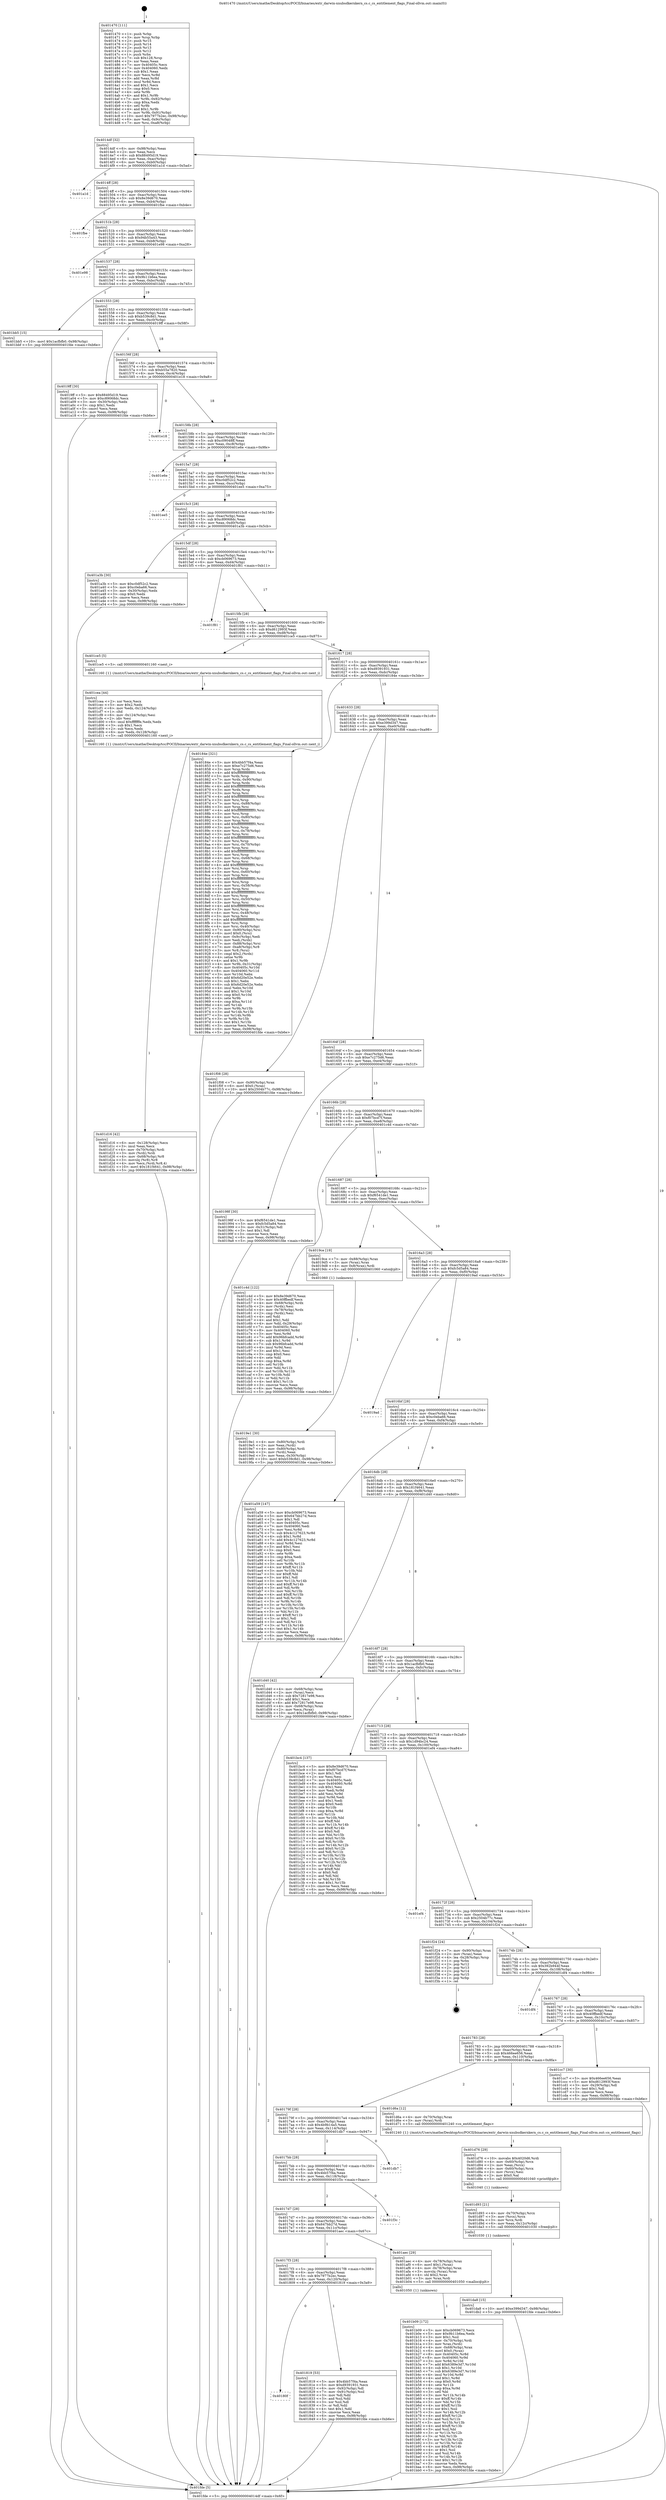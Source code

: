 digraph "0x401470" {
  label = "0x401470 (/mnt/c/Users/mathe/Desktop/tcc/POCII/binaries/extr_darwin-xnubsdkernkern_cs.c_cs_entitlement_flags_Final-ollvm.out::main(0))"
  labelloc = "t"
  node[shape=record]

  Entry [label="",width=0.3,height=0.3,shape=circle,fillcolor=black,style=filled]
  "0x4014df" [label="{
     0x4014df [32]\l
     | [instrs]\l
     &nbsp;&nbsp;0x4014df \<+6\>: mov -0x98(%rbp),%eax\l
     &nbsp;&nbsp;0x4014e5 \<+2\>: mov %eax,%ecx\l
     &nbsp;&nbsp;0x4014e7 \<+6\>: sub $0x88495d19,%ecx\l
     &nbsp;&nbsp;0x4014ed \<+6\>: mov %eax,-0xac(%rbp)\l
     &nbsp;&nbsp;0x4014f3 \<+6\>: mov %ecx,-0xb0(%rbp)\l
     &nbsp;&nbsp;0x4014f9 \<+6\>: je 0000000000401a1d \<main+0x5ad\>\l
  }"]
  "0x401a1d" [label="{
     0x401a1d\l
  }", style=dashed]
  "0x4014ff" [label="{
     0x4014ff [28]\l
     | [instrs]\l
     &nbsp;&nbsp;0x4014ff \<+5\>: jmp 0000000000401504 \<main+0x94\>\l
     &nbsp;&nbsp;0x401504 \<+6\>: mov -0xac(%rbp),%eax\l
     &nbsp;&nbsp;0x40150a \<+5\>: sub $0x8e39d670,%eax\l
     &nbsp;&nbsp;0x40150f \<+6\>: mov %eax,-0xb4(%rbp)\l
     &nbsp;&nbsp;0x401515 \<+6\>: je 0000000000401fbe \<main+0xb4e\>\l
  }"]
  Exit [label="",width=0.3,height=0.3,shape=circle,fillcolor=black,style=filled,peripheries=2]
  "0x401fbe" [label="{
     0x401fbe\l
  }", style=dashed]
  "0x40151b" [label="{
     0x40151b [28]\l
     | [instrs]\l
     &nbsp;&nbsp;0x40151b \<+5\>: jmp 0000000000401520 \<main+0xb0\>\l
     &nbsp;&nbsp;0x401520 \<+6\>: mov -0xac(%rbp),%eax\l
     &nbsp;&nbsp;0x401526 \<+5\>: sub $0x94b55a43,%eax\l
     &nbsp;&nbsp;0x40152b \<+6\>: mov %eax,-0xb8(%rbp)\l
     &nbsp;&nbsp;0x401531 \<+6\>: je 0000000000401e98 \<main+0xa28\>\l
  }"]
  "0x401da8" [label="{
     0x401da8 [15]\l
     | [instrs]\l
     &nbsp;&nbsp;0x401da8 \<+10\>: movl $0xe399d347,-0x98(%rbp)\l
     &nbsp;&nbsp;0x401db2 \<+5\>: jmp 0000000000401fde \<main+0xb6e\>\l
  }"]
  "0x401e98" [label="{
     0x401e98\l
  }", style=dashed]
  "0x401537" [label="{
     0x401537 [28]\l
     | [instrs]\l
     &nbsp;&nbsp;0x401537 \<+5\>: jmp 000000000040153c \<main+0xcc\>\l
     &nbsp;&nbsp;0x40153c \<+6\>: mov -0xac(%rbp),%eax\l
     &nbsp;&nbsp;0x401542 \<+5\>: sub $0x9b11b6ea,%eax\l
     &nbsp;&nbsp;0x401547 \<+6\>: mov %eax,-0xbc(%rbp)\l
     &nbsp;&nbsp;0x40154d \<+6\>: je 0000000000401bb5 \<main+0x745\>\l
  }"]
  "0x401d93" [label="{
     0x401d93 [21]\l
     | [instrs]\l
     &nbsp;&nbsp;0x401d93 \<+4\>: mov -0x70(%rbp),%rcx\l
     &nbsp;&nbsp;0x401d97 \<+3\>: mov (%rcx),%rcx\l
     &nbsp;&nbsp;0x401d9a \<+3\>: mov %rcx,%rdi\l
     &nbsp;&nbsp;0x401d9d \<+6\>: mov %eax,-0x12c(%rbp)\l
     &nbsp;&nbsp;0x401da3 \<+5\>: call 0000000000401030 \<free@plt\>\l
     | [calls]\l
     &nbsp;&nbsp;0x401030 \{1\} (unknown)\l
  }"]
  "0x401bb5" [label="{
     0x401bb5 [15]\l
     | [instrs]\l
     &nbsp;&nbsp;0x401bb5 \<+10\>: movl $0x1acfbfb0,-0x98(%rbp)\l
     &nbsp;&nbsp;0x401bbf \<+5\>: jmp 0000000000401fde \<main+0xb6e\>\l
  }"]
  "0x401553" [label="{
     0x401553 [28]\l
     | [instrs]\l
     &nbsp;&nbsp;0x401553 \<+5\>: jmp 0000000000401558 \<main+0xe8\>\l
     &nbsp;&nbsp;0x401558 \<+6\>: mov -0xac(%rbp),%eax\l
     &nbsp;&nbsp;0x40155e \<+5\>: sub $0xb539c8d1,%eax\l
     &nbsp;&nbsp;0x401563 \<+6\>: mov %eax,-0xc0(%rbp)\l
     &nbsp;&nbsp;0x401569 \<+6\>: je 00000000004019ff \<main+0x58f\>\l
  }"]
  "0x401d76" [label="{
     0x401d76 [29]\l
     | [instrs]\l
     &nbsp;&nbsp;0x401d76 \<+10\>: movabs $0x4020d6,%rdi\l
     &nbsp;&nbsp;0x401d80 \<+4\>: mov -0x60(%rbp),%rcx\l
     &nbsp;&nbsp;0x401d84 \<+2\>: mov %eax,(%rcx)\l
     &nbsp;&nbsp;0x401d86 \<+4\>: mov -0x60(%rbp),%rcx\l
     &nbsp;&nbsp;0x401d8a \<+2\>: mov (%rcx),%esi\l
     &nbsp;&nbsp;0x401d8c \<+2\>: mov $0x0,%al\l
     &nbsp;&nbsp;0x401d8e \<+5\>: call 0000000000401040 \<printf@plt\>\l
     | [calls]\l
     &nbsp;&nbsp;0x401040 \{1\} (unknown)\l
  }"]
  "0x4019ff" [label="{
     0x4019ff [30]\l
     | [instrs]\l
     &nbsp;&nbsp;0x4019ff \<+5\>: mov $0x88495d19,%eax\l
     &nbsp;&nbsp;0x401a04 \<+5\>: mov $0xc89068dc,%ecx\l
     &nbsp;&nbsp;0x401a09 \<+3\>: mov -0x30(%rbp),%edx\l
     &nbsp;&nbsp;0x401a0c \<+3\>: cmp $0x1,%edx\l
     &nbsp;&nbsp;0x401a0f \<+3\>: cmovl %ecx,%eax\l
     &nbsp;&nbsp;0x401a12 \<+6\>: mov %eax,-0x98(%rbp)\l
     &nbsp;&nbsp;0x401a18 \<+5\>: jmp 0000000000401fde \<main+0xb6e\>\l
  }"]
  "0x40156f" [label="{
     0x40156f [28]\l
     | [instrs]\l
     &nbsp;&nbsp;0x40156f \<+5\>: jmp 0000000000401574 \<main+0x104\>\l
     &nbsp;&nbsp;0x401574 \<+6\>: mov -0xac(%rbp),%eax\l
     &nbsp;&nbsp;0x40157a \<+5\>: sub $0xb55a7820,%eax\l
     &nbsp;&nbsp;0x40157f \<+6\>: mov %eax,-0xc4(%rbp)\l
     &nbsp;&nbsp;0x401585 \<+6\>: je 0000000000401e18 \<main+0x9a8\>\l
  }"]
  "0x401d16" [label="{
     0x401d16 [42]\l
     | [instrs]\l
     &nbsp;&nbsp;0x401d16 \<+6\>: mov -0x128(%rbp),%ecx\l
     &nbsp;&nbsp;0x401d1c \<+3\>: imul %eax,%ecx\l
     &nbsp;&nbsp;0x401d1f \<+4\>: mov -0x70(%rbp),%rdi\l
     &nbsp;&nbsp;0x401d23 \<+3\>: mov (%rdi),%rdi\l
     &nbsp;&nbsp;0x401d26 \<+4\>: mov -0x68(%rbp),%r8\l
     &nbsp;&nbsp;0x401d2a \<+3\>: movslq (%r8),%r8\l
     &nbsp;&nbsp;0x401d2d \<+4\>: mov %ecx,(%rdi,%r8,4)\l
     &nbsp;&nbsp;0x401d31 \<+10\>: movl $0x181f4641,-0x98(%rbp)\l
     &nbsp;&nbsp;0x401d3b \<+5\>: jmp 0000000000401fde \<main+0xb6e\>\l
  }"]
  "0x401e18" [label="{
     0x401e18\l
  }", style=dashed]
  "0x40158b" [label="{
     0x40158b [28]\l
     | [instrs]\l
     &nbsp;&nbsp;0x40158b \<+5\>: jmp 0000000000401590 \<main+0x120\>\l
     &nbsp;&nbsp;0x401590 \<+6\>: mov -0xac(%rbp),%eax\l
     &nbsp;&nbsp;0x401596 \<+5\>: sub $0xc09048ff,%eax\l
     &nbsp;&nbsp;0x40159b \<+6\>: mov %eax,-0xc8(%rbp)\l
     &nbsp;&nbsp;0x4015a1 \<+6\>: je 0000000000401e6e \<main+0x9fe\>\l
  }"]
  "0x401cea" [label="{
     0x401cea [44]\l
     | [instrs]\l
     &nbsp;&nbsp;0x401cea \<+2\>: xor %ecx,%ecx\l
     &nbsp;&nbsp;0x401cec \<+5\>: mov $0x2,%edx\l
     &nbsp;&nbsp;0x401cf1 \<+6\>: mov %edx,-0x124(%rbp)\l
     &nbsp;&nbsp;0x401cf7 \<+1\>: cltd\l
     &nbsp;&nbsp;0x401cf8 \<+6\>: mov -0x124(%rbp),%esi\l
     &nbsp;&nbsp;0x401cfe \<+2\>: idiv %esi\l
     &nbsp;&nbsp;0x401d00 \<+6\>: imul $0xfffffffe,%edx,%edx\l
     &nbsp;&nbsp;0x401d06 \<+3\>: sub $0x1,%ecx\l
     &nbsp;&nbsp;0x401d09 \<+2\>: sub %ecx,%edx\l
     &nbsp;&nbsp;0x401d0b \<+6\>: mov %edx,-0x128(%rbp)\l
     &nbsp;&nbsp;0x401d11 \<+5\>: call 0000000000401160 \<next_i\>\l
     | [calls]\l
     &nbsp;&nbsp;0x401160 \{1\} (/mnt/c/Users/mathe/Desktop/tcc/POCII/binaries/extr_darwin-xnubsdkernkern_cs.c_cs_entitlement_flags_Final-ollvm.out::next_i)\l
  }"]
  "0x401e6e" [label="{
     0x401e6e\l
  }", style=dashed]
  "0x4015a7" [label="{
     0x4015a7 [28]\l
     | [instrs]\l
     &nbsp;&nbsp;0x4015a7 \<+5\>: jmp 00000000004015ac \<main+0x13c\>\l
     &nbsp;&nbsp;0x4015ac \<+6\>: mov -0xac(%rbp),%eax\l
     &nbsp;&nbsp;0x4015b2 \<+5\>: sub $0xc0df52c2,%eax\l
     &nbsp;&nbsp;0x4015b7 \<+6\>: mov %eax,-0xcc(%rbp)\l
     &nbsp;&nbsp;0x4015bd \<+6\>: je 0000000000401ee5 \<main+0xa75\>\l
  }"]
  "0x401b09" [label="{
     0x401b09 [172]\l
     | [instrs]\l
     &nbsp;&nbsp;0x401b09 \<+5\>: mov $0xcb069673,%ecx\l
     &nbsp;&nbsp;0x401b0e \<+5\>: mov $0x9b11b6ea,%edx\l
     &nbsp;&nbsp;0x401b13 \<+3\>: mov $0x1,%sil\l
     &nbsp;&nbsp;0x401b16 \<+4\>: mov -0x70(%rbp),%rdi\l
     &nbsp;&nbsp;0x401b1a \<+3\>: mov %rax,(%rdi)\l
     &nbsp;&nbsp;0x401b1d \<+4\>: mov -0x68(%rbp),%rax\l
     &nbsp;&nbsp;0x401b21 \<+6\>: movl $0x0,(%rax)\l
     &nbsp;&nbsp;0x401b27 \<+8\>: mov 0x40405c,%r8d\l
     &nbsp;&nbsp;0x401b2f \<+8\>: mov 0x404060,%r9d\l
     &nbsp;&nbsp;0x401b37 \<+3\>: mov %r8d,%r10d\l
     &nbsp;&nbsp;0x401b3a \<+7\>: add $0x6389e3d7,%r10d\l
     &nbsp;&nbsp;0x401b41 \<+4\>: sub $0x1,%r10d\l
     &nbsp;&nbsp;0x401b45 \<+7\>: sub $0x6389e3d7,%r10d\l
     &nbsp;&nbsp;0x401b4c \<+4\>: imul %r10d,%r8d\l
     &nbsp;&nbsp;0x401b50 \<+4\>: and $0x1,%r8d\l
     &nbsp;&nbsp;0x401b54 \<+4\>: cmp $0x0,%r8d\l
     &nbsp;&nbsp;0x401b58 \<+4\>: sete %r11b\l
     &nbsp;&nbsp;0x401b5c \<+4\>: cmp $0xa,%r9d\l
     &nbsp;&nbsp;0x401b60 \<+3\>: setl %bl\l
     &nbsp;&nbsp;0x401b63 \<+3\>: mov %r11b,%r14b\l
     &nbsp;&nbsp;0x401b66 \<+4\>: xor $0xff,%r14b\l
     &nbsp;&nbsp;0x401b6a \<+3\>: mov %bl,%r15b\l
     &nbsp;&nbsp;0x401b6d \<+4\>: xor $0xff,%r15b\l
     &nbsp;&nbsp;0x401b71 \<+4\>: xor $0x1,%sil\l
     &nbsp;&nbsp;0x401b75 \<+3\>: mov %r14b,%r12b\l
     &nbsp;&nbsp;0x401b78 \<+4\>: and $0xff,%r12b\l
     &nbsp;&nbsp;0x401b7c \<+3\>: and %sil,%r11b\l
     &nbsp;&nbsp;0x401b7f \<+3\>: mov %r15b,%r13b\l
     &nbsp;&nbsp;0x401b82 \<+4\>: and $0xff,%r13b\l
     &nbsp;&nbsp;0x401b86 \<+3\>: and %sil,%bl\l
     &nbsp;&nbsp;0x401b89 \<+3\>: or %r11b,%r12b\l
     &nbsp;&nbsp;0x401b8c \<+3\>: or %bl,%r13b\l
     &nbsp;&nbsp;0x401b8f \<+3\>: xor %r13b,%r12b\l
     &nbsp;&nbsp;0x401b92 \<+3\>: or %r15b,%r14b\l
     &nbsp;&nbsp;0x401b95 \<+4\>: xor $0xff,%r14b\l
     &nbsp;&nbsp;0x401b99 \<+4\>: or $0x1,%sil\l
     &nbsp;&nbsp;0x401b9d \<+3\>: and %sil,%r14b\l
     &nbsp;&nbsp;0x401ba0 \<+3\>: or %r14b,%r12b\l
     &nbsp;&nbsp;0x401ba3 \<+4\>: test $0x1,%r12b\l
     &nbsp;&nbsp;0x401ba7 \<+3\>: cmovne %edx,%ecx\l
     &nbsp;&nbsp;0x401baa \<+6\>: mov %ecx,-0x98(%rbp)\l
     &nbsp;&nbsp;0x401bb0 \<+5\>: jmp 0000000000401fde \<main+0xb6e\>\l
  }"]
  "0x401ee5" [label="{
     0x401ee5\l
  }", style=dashed]
  "0x4015c3" [label="{
     0x4015c3 [28]\l
     | [instrs]\l
     &nbsp;&nbsp;0x4015c3 \<+5\>: jmp 00000000004015c8 \<main+0x158\>\l
     &nbsp;&nbsp;0x4015c8 \<+6\>: mov -0xac(%rbp),%eax\l
     &nbsp;&nbsp;0x4015ce \<+5\>: sub $0xc89068dc,%eax\l
     &nbsp;&nbsp;0x4015d3 \<+6\>: mov %eax,-0xd0(%rbp)\l
     &nbsp;&nbsp;0x4015d9 \<+6\>: je 0000000000401a3b \<main+0x5cb\>\l
  }"]
  "0x4019e1" [label="{
     0x4019e1 [30]\l
     | [instrs]\l
     &nbsp;&nbsp;0x4019e1 \<+4\>: mov -0x80(%rbp),%rdi\l
     &nbsp;&nbsp;0x4019e5 \<+2\>: mov %eax,(%rdi)\l
     &nbsp;&nbsp;0x4019e7 \<+4\>: mov -0x80(%rbp),%rdi\l
     &nbsp;&nbsp;0x4019eb \<+2\>: mov (%rdi),%eax\l
     &nbsp;&nbsp;0x4019ed \<+3\>: mov %eax,-0x30(%rbp)\l
     &nbsp;&nbsp;0x4019f0 \<+10\>: movl $0xb539c8d1,-0x98(%rbp)\l
     &nbsp;&nbsp;0x4019fa \<+5\>: jmp 0000000000401fde \<main+0xb6e\>\l
  }"]
  "0x401a3b" [label="{
     0x401a3b [30]\l
     | [instrs]\l
     &nbsp;&nbsp;0x401a3b \<+5\>: mov $0xc0df52c2,%eax\l
     &nbsp;&nbsp;0x401a40 \<+5\>: mov $0xc0eba66,%ecx\l
     &nbsp;&nbsp;0x401a45 \<+3\>: mov -0x30(%rbp),%edx\l
     &nbsp;&nbsp;0x401a48 \<+3\>: cmp $0x0,%edx\l
     &nbsp;&nbsp;0x401a4b \<+3\>: cmove %ecx,%eax\l
     &nbsp;&nbsp;0x401a4e \<+6\>: mov %eax,-0x98(%rbp)\l
     &nbsp;&nbsp;0x401a54 \<+5\>: jmp 0000000000401fde \<main+0xb6e\>\l
  }"]
  "0x4015df" [label="{
     0x4015df [28]\l
     | [instrs]\l
     &nbsp;&nbsp;0x4015df \<+5\>: jmp 00000000004015e4 \<main+0x174\>\l
     &nbsp;&nbsp;0x4015e4 \<+6\>: mov -0xac(%rbp),%eax\l
     &nbsp;&nbsp;0x4015ea \<+5\>: sub $0xcb069673,%eax\l
     &nbsp;&nbsp;0x4015ef \<+6\>: mov %eax,-0xd4(%rbp)\l
     &nbsp;&nbsp;0x4015f5 \<+6\>: je 0000000000401f81 \<main+0xb11\>\l
  }"]
  "0x401470" [label="{
     0x401470 [111]\l
     | [instrs]\l
     &nbsp;&nbsp;0x401470 \<+1\>: push %rbp\l
     &nbsp;&nbsp;0x401471 \<+3\>: mov %rsp,%rbp\l
     &nbsp;&nbsp;0x401474 \<+2\>: push %r15\l
     &nbsp;&nbsp;0x401476 \<+2\>: push %r14\l
     &nbsp;&nbsp;0x401478 \<+2\>: push %r13\l
     &nbsp;&nbsp;0x40147a \<+2\>: push %r12\l
     &nbsp;&nbsp;0x40147c \<+1\>: push %rbx\l
     &nbsp;&nbsp;0x40147d \<+7\>: sub $0x128,%rsp\l
     &nbsp;&nbsp;0x401484 \<+2\>: xor %eax,%eax\l
     &nbsp;&nbsp;0x401486 \<+7\>: mov 0x40405c,%ecx\l
     &nbsp;&nbsp;0x40148d \<+7\>: mov 0x404060,%edx\l
     &nbsp;&nbsp;0x401494 \<+3\>: sub $0x1,%eax\l
     &nbsp;&nbsp;0x401497 \<+3\>: mov %ecx,%r8d\l
     &nbsp;&nbsp;0x40149a \<+3\>: add %eax,%r8d\l
     &nbsp;&nbsp;0x40149d \<+4\>: imul %r8d,%ecx\l
     &nbsp;&nbsp;0x4014a1 \<+3\>: and $0x1,%ecx\l
     &nbsp;&nbsp;0x4014a4 \<+3\>: cmp $0x0,%ecx\l
     &nbsp;&nbsp;0x4014a7 \<+4\>: sete %r9b\l
     &nbsp;&nbsp;0x4014ab \<+4\>: and $0x1,%r9b\l
     &nbsp;&nbsp;0x4014af \<+7\>: mov %r9b,-0x92(%rbp)\l
     &nbsp;&nbsp;0x4014b6 \<+3\>: cmp $0xa,%edx\l
     &nbsp;&nbsp;0x4014b9 \<+4\>: setl %r9b\l
     &nbsp;&nbsp;0x4014bd \<+4\>: and $0x1,%r9b\l
     &nbsp;&nbsp;0x4014c1 \<+7\>: mov %r9b,-0x91(%rbp)\l
     &nbsp;&nbsp;0x4014c8 \<+10\>: movl $0x7977b2ec,-0x98(%rbp)\l
     &nbsp;&nbsp;0x4014d2 \<+6\>: mov %edi,-0x9c(%rbp)\l
     &nbsp;&nbsp;0x4014d8 \<+7\>: mov %rsi,-0xa8(%rbp)\l
  }"]
  "0x401f81" [label="{
     0x401f81\l
  }", style=dashed]
  "0x4015fb" [label="{
     0x4015fb [28]\l
     | [instrs]\l
     &nbsp;&nbsp;0x4015fb \<+5\>: jmp 0000000000401600 \<main+0x190\>\l
     &nbsp;&nbsp;0x401600 \<+6\>: mov -0xac(%rbp),%eax\l
     &nbsp;&nbsp;0x401606 \<+5\>: sub $0xd612993f,%eax\l
     &nbsp;&nbsp;0x40160b \<+6\>: mov %eax,-0xd8(%rbp)\l
     &nbsp;&nbsp;0x401611 \<+6\>: je 0000000000401ce5 \<main+0x875\>\l
  }"]
  "0x401fde" [label="{
     0x401fde [5]\l
     | [instrs]\l
     &nbsp;&nbsp;0x401fde \<+5\>: jmp 00000000004014df \<main+0x6f\>\l
  }"]
  "0x401ce5" [label="{
     0x401ce5 [5]\l
     | [instrs]\l
     &nbsp;&nbsp;0x401ce5 \<+5\>: call 0000000000401160 \<next_i\>\l
     | [calls]\l
     &nbsp;&nbsp;0x401160 \{1\} (/mnt/c/Users/mathe/Desktop/tcc/POCII/binaries/extr_darwin-xnubsdkernkern_cs.c_cs_entitlement_flags_Final-ollvm.out::next_i)\l
  }"]
  "0x401617" [label="{
     0x401617 [28]\l
     | [instrs]\l
     &nbsp;&nbsp;0x401617 \<+5\>: jmp 000000000040161c \<main+0x1ac\>\l
     &nbsp;&nbsp;0x40161c \<+6\>: mov -0xac(%rbp),%eax\l
     &nbsp;&nbsp;0x401622 \<+5\>: sub $0xd9391931,%eax\l
     &nbsp;&nbsp;0x401627 \<+6\>: mov %eax,-0xdc(%rbp)\l
     &nbsp;&nbsp;0x40162d \<+6\>: je 000000000040184e \<main+0x3de\>\l
  }"]
  "0x40180f" [label="{
     0x40180f\l
  }", style=dashed]
  "0x40184e" [label="{
     0x40184e [321]\l
     | [instrs]\l
     &nbsp;&nbsp;0x40184e \<+5\>: mov $0x4bb57f4a,%eax\l
     &nbsp;&nbsp;0x401853 \<+5\>: mov $0xe7c275d6,%ecx\l
     &nbsp;&nbsp;0x401858 \<+3\>: mov %rsp,%rdx\l
     &nbsp;&nbsp;0x40185b \<+4\>: add $0xfffffffffffffff0,%rdx\l
     &nbsp;&nbsp;0x40185f \<+3\>: mov %rdx,%rsp\l
     &nbsp;&nbsp;0x401862 \<+7\>: mov %rdx,-0x90(%rbp)\l
     &nbsp;&nbsp;0x401869 \<+3\>: mov %rsp,%rdx\l
     &nbsp;&nbsp;0x40186c \<+4\>: add $0xfffffffffffffff0,%rdx\l
     &nbsp;&nbsp;0x401870 \<+3\>: mov %rdx,%rsp\l
     &nbsp;&nbsp;0x401873 \<+3\>: mov %rsp,%rsi\l
     &nbsp;&nbsp;0x401876 \<+4\>: add $0xfffffffffffffff0,%rsi\l
     &nbsp;&nbsp;0x40187a \<+3\>: mov %rsi,%rsp\l
     &nbsp;&nbsp;0x40187d \<+7\>: mov %rsi,-0x88(%rbp)\l
     &nbsp;&nbsp;0x401884 \<+3\>: mov %rsp,%rsi\l
     &nbsp;&nbsp;0x401887 \<+4\>: add $0xfffffffffffffff0,%rsi\l
     &nbsp;&nbsp;0x40188b \<+3\>: mov %rsi,%rsp\l
     &nbsp;&nbsp;0x40188e \<+4\>: mov %rsi,-0x80(%rbp)\l
     &nbsp;&nbsp;0x401892 \<+3\>: mov %rsp,%rsi\l
     &nbsp;&nbsp;0x401895 \<+4\>: add $0xfffffffffffffff0,%rsi\l
     &nbsp;&nbsp;0x401899 \<+3\>: mov %rsi,%rsp\l
     &nbsp;&nbsp;0x40189c \<+4\>: mov %rsi,-0x78(%rbp)\l
     &nbsp;&nbsp;0x4018a0 \<+3\>: mov %rsp,%rsi\l
     &nbsp;&nbsp;0x4018a3 \<+4\>: add $0xfffffffffffffff0,%rsi\l
     &nbsp;&nbsp;0x4018a7 \<+3\>: mov %rsi,%rsp\l
     &nbsp;&nbsp;0x4018aa \<+4\>: mov %rsi,-0x70(%rbp)\l
     &nbsp;&nbsp;0x4018ae \<+3\>: mov %rsp,%rsi\l
     &nbsp;&nbsp;0x4018b1 \<+4\>: add $0xfffffffffffffff0,%rsi\l
     &nbsp;&nbsp;0x4018b5 \<+3\>: mov %rsi,%rsp\l
     &nbsp;&nbsp;0x4018b8 \<+4\>: mov %rsi,-0x68(%rbp)\l
     &nbsp;&nbsp;0x4018bc \<+3\>: mov %rsp,%rsi\l
     &nbsp;&nbsp;0x4018bf \<+4\>: add $0xfffffffffffffff0,%rsi\l
     &nbsp;&nbsp;0x4018c3 \<+3\>: mov %rsi,%rsp\l
     &nbsp;&nbsp;0x4018c6 \<+4\>: mov %rsi,-0x60(%rbp)\l
     &nbsp;&nbsp;0x4018ca \<+3\>: mov %rsp,%rsi\l
     &nbsp;&nbsp;0x4018cd \<+4\>: add $0xfffffffffffffff0,%rsi\l
     &nbsp;&nbsp;0x4018d1 \<+3\>: mov %rsi,%rsp\l
     &nbsp;&nbsp;0x4018d4 \<+4\>: mov %rsi,-0x58(%rbp)\l
     &nbsp;&nbsp;0x4018d8 \<+3\>: mov %rsp,%rsi\l
     &nbsp;&nbsp;0x4018db \<+4\>: add $0xfffffffffffffff0,%rsi\l
     &nbsp;&nbsp;0x4018df \<+3\>: mov %rsi,%rsp\l
     &nbsp;&nbsp;0x4018e2 \<+4\>: mov %rsi,-0x50(%rbp)\l
     &nbsp;&nbsp;0x4018e6 \<+3\>: mov %rsp,%rsi\l
     &nbsp;&nbsp;0x4018e9 \<+4\>: add $0xfffffffffffffff0,%rsi\l
     &nbsp;&nbsp;0x4018ed \<+3\>: mov %rsi,%rsp\l
     &nbsp;&nbsp;0x4018f0 \<+4\>: mov %rsi,-0x48(%rbp)\l
     &nbsp;&nbsp;0x4018f4 \<+3\>: mov %rsp,%rsi\l
     &nbsp;&nbsp;0x4018f7 \<+4\>: add $0xfffffffffffffff0,%rsi\l
     &nbsp;&nbsp;0x4018fb \<+3\>: mov %rsi,%rsp\l
     &nbsp;&nbsp;0x4018fe \<+4\>: mov %rsi,-0x40(%rbp)\l
     &nbsp;&nbsp;0x401902 \<+7\>: mov -0x90(%rbp),%rsi\l
     &nbsp;&nbsp;0x401909 \<+6\>: movl $0x0,(%rsi)\l
     &nbsp;&nbsp;0x40190f \<+6\>: mov -0x9c(%rbp),%edi\l
     &nbsp;&nbsp;0x401915 \<+2\>: mov %edi,(%rdx)\l
     &nbsp;&nbsp;0x401917 \<+7\>: mov -0x88(%rbp),%rsi\l
     &nbsp;&nbsp;0x40191e \<+7\>: mov -0xa8(%rbp),%r8\l
     &nbsp;&nbsp;0x401925 \<+3\>: mov %r8,(%rsi)\l
     &nbsp;&nbsp;0x401928 \<+3\>: cmpl $0x2,(%rdx)\l
     &nbsp;&nbsp;0x40192b \<+4\>: setne %r9b\l
     &nbsp;&nbsp;0x40192f \<+4\>: and $0x1,%r9b\l
     &nbsp;&nbsp;0x401933 \<+4\>: mov %r9b,-0x31(%rbp)\l
     &nbsp;&nbsp;0x401937 \<+8\>: mov 0x40405c,%r10d\l
     &nbsp;&nbsp;0x40193f \<+8\>: mov 0x404060,%r11d\l
     &nbsp;&nbsp;0x401947 \<+3\>: mov %r10d,%ebx\l
     &nbsp;&nbsp;0x40194a \<+6\>: add $0x6d20e52e,%ebx\l
     &nbsp;&nbsp;0x401950 \<+3\>: sub $0x1,%ebx\l
     &nbsp;&nbsp;0x401953 \<+6\>: sub $0x6d20e52e,%ebx\l
     &nbsp;&nbsp;0x401959 \<+4\>: imul %ebx,%r10d\l
     &nbsp;&nbsp;0x40195d \<+4\>: and $0x1,%r10d\l
     &nbsp;&nbsp;0x401961 \<+4\>: cmp $0x0,%r10d\l
     &nbsp;&nbsp;0x401965 \<+4\>: sete %r9b\l
     &nbsp;&nbsp;0x401969 \<+4\>: cmp $0xa,%r11d\l
     &nbsp;&nbsp;0x40196d \<+4\>: setl %r14b\l
     &nbsp;&nbsp;0x401971 \<+3\>: mov %r9b,%r15b\l
     &nbsp;&nbsp;0x401974 \<+3\>: and %r14b,%r15b\l
     &nbsp;&nbsp;0x401977 \<+3\>: xor %r14b,%r9b\l
     &nbsp;&nbsp;0x40197a \<+3\>: or %r9b,%r15b\l
     &nbsp;&nbsp;0x40197d \<+4\>: test $0x1,%r15b\l
     &nbsp;&nbsp;0x401981 \<+3\>: cmovne %ecx,%eax\l
     &nbsp;&nbsp;0x401984 \<+6\>: mov %eax,-0x98(%rbp)\l
     &nbsp;&nbsp;0x40198a \<+5\>: jmp 0000000000401fde \<main+0xb6e\>\l
  }"]
  "0x401633" [label="{
     0x401633 [28]\l
     | [instrs]\l
     &nbsp;&nbsp;0x401633 \<+5\>: jmp 0000000000401638 \<main+0x1c8\>\l
     &nbsp;&nbsp;0x401638 \<+6\>: mov -0xac(%rbp),%eax\l
     &nbsp;&nbsp;0x40163e \<+5\>: sub $0xe399d347,%eax\l
     &nbsp;&nbsp;0x401643 \<+6\>: mov %eax,-0xe0(%rbp)\l
     &nbsp;&nbsp;0x401649 \<+6\>: je 0000000000401f08 \<main+0xa98\>\l
  }"]
  "0x401819" [label="{
     0x401819 [53]\l
     | [instrs]\l
     &nbsp;&nbsp;0x401819 \<+5\>: mov $0x4bb57f4a,%eax\l
     &nbsp;&nbsp;0x40181e \<+5\>: mov $0xd9391931,%ecx\l
     &nbsp;&nbsp;0x401823 \<+6\>: mov -0x92(%rbp),%dl\l
     &nbsp;&nbsp;0x401829 \<+7\>: mov -0x91(%rbp),%sil\l
     &nbsp;&nbsp;0x401830 \<+3\>: mov %dl,%dil\l
     &nbsp;&nbsp;0x401833 \<+3\>: and %sil,%dil\l
     &nbsp;&nbsp;0x401836 \<+3\>: xor %sil,%dl\l
     &nbsp;&nbsp;0x401839 \<+3\>: or %dl,%dil\l
     &nbsp;&nbsp;0x40183c \<+4\>: test $0x1,%dil\l
     &nbsp;&nbsp;0x401840 \<+3\>: cmovne %ecx,%eax\l
     &nbsp;&nbsp;0x401843 \<+6\>: mov %eax,-0x98(%rbp)\l
     &nbsp;&nbsp;0x401849 \<+5\>: jmp 0000000000401fde \<main+0xb6e\>\l
  }"]
  "0x401f08" [label="{
     0x401f08 [28]\l
     | [instrs]\l
     &nbsp;&nbsp;0x401f08 \<+7\>: mov -0x90(%rbp),%rax\l
     &nbsp;&nbsp;0x401f0f \<+6\>: movl $0x0,(%rax)\l
     &nbsp;&nbsp;0x401f15 \<+10\>: movl $0x2504b77c,-0x98(%rbp)\l
     &nbsp;&nbsp;0x401f1f \<+5\>: jmp 0000000000401fde \<main+0xb6e\>\l
  }"]
  "0x40164f" [label="{
     0x40164f [28]\l
     | [instrs]\l
     &nbsp;&nbsp;0x40164f \<+5\>: jmp 0000000000401654 \<main+0x1e4\>\l
     &nbsp;&nbsp;0x401654 \<+6\>: mov -0xac(%rbp),%eax\l
     &nbsp;&nbsp;0x40165a \<+5\>: sub $0xe7c275d6,%eax\l
     &nbsp;&nbsp;0x40165f \<+6\>: mov %eax,-0xe4(%rbp)\l
     &nbsp;&nbsp;0x401665 \<+6\>: je 000000000040198f \<main+0x51f\>\l
  }"]
  "0x4017f3" [label="{
     0x4017f3 [28]\l
     | [instrs]\l
     &nbsp;&nbsp;0x4017f3 \<+5\>: jmp 00000000004017f8 \<main+0x388\>\l
     &nbsp;&nbsp;0x4017f8 \<+6\>: mov -0xac(%rbp),%eax\l
     &nbsp;&nbsp;0x4017fe \<+5\>: sub $0x7977b2ec,%eax\l
     &nbsp;&nbsp;0x401803 \<+6\>: mov %eax,-0x120(%rbp)\l
     &nbsp;&nbsp;0x401809 \<+6\>: je 0000000000401819 \<main+0x3a9\>\l
  }"]
  "0x40198f" [label="{
     0x40198f [30]\l
     | [instrs]\l
     &nbsp;&nbsp;0x40198f \<+5\>: mov $0xf6541de1,%eax\l
     &nbsp;&nbsp;0x401994 \<+5\>: mov $0xfc5d5a84,%ecx\l
     &nbsp;&nbsp;0x401999 \<+3\>: mov -0x31(%rbp),%dl\l
     &nbsp;&nbsp;0x40199c \<+3\>: test $0x1,%dl\l
     &nbsp;&nbsp;0x40199f \<+3\>: cmovne %ecx,%eax\l
     &nbsp;&nbsp;0x4019a2 \<+6\>: mov %eax,-0x98(%rbp)\l
     &nbsp;&nbsp;0x4019a8 \<+5\>: jmp 0000000000401fde \<main+0xb6e\>\l
  }"]
  "0x40166b" [label="{
     0x40166b [28]\l
     | [instrs]\l
     &nbsp;&nbsp;0x40166b \<+5\>: jmp 0000000000401670 \<main+0x200\>\l
     &nbsp;&nbsp;0x401670 \<+6\>: mov -0xac(%rbp),%eax\l
     &nbsp;&nbsp;0x401676 \<+5\>: sub $0xf07bcd7f,%eax\l
     &nbsp;&nbsp;0x40167b \<+6\>: mov %eax,-0xe8(%rbp)\l
     &nbsp;&nbsp;0x401681 \<+6\>: je 0000000000401c4d \<main+0x7dd\>\l
  }"]
  "0x401aec" [label="{
     0x401aec [29]\l
     | [instrs]\l
     &nbsp;&nbsp;0x401aec \<+4\>: mov -0x78(%rbp),%rax\l
     &nbsp;&nbsp;0x401af0 \<+6\>: movl $0x1,(%rax)\l
     &nbsp;&nbsp;0x401af6 \<+4\>: mov -0x78(%rbp),%rax\l
     &nbsp;&nbsp;0x401afa \<+3\>: movslq (%rax),%rax\l
     &nbsp;&nbsp;0x401afd \<+4\>: shl $0x2,%rax\l
     &nbsp;&nbsp;0x401b01 \<+3\>: mov %rax,%rdi\l
     &nbsp;&nbsp;0x401b04 \<+5\>: call 0000000000401050 \<malloc@plt\>\l
     | [calls]\l
     &nbsp;&nbsp;0x401050 \{1\} (unknown)\l
  }"]
  "0x401c4d" [label="{
     0x401c4d [122]\l
     | [instrs]\l
     &nbsp;&nbsp;0x401c4d \<+5\>: mov $0x8e39d670,%eax\l
     &nbsp;&nbsp;0x401c52 \<+5\>: mov $0x40ffbedf,%ecx\l
     &nbsp;&nbsp;0x401c57 \<+4\>: mov -0x68(%rbp),%rdx\l
     &nbsp;&nbsp;0x401c5b \<+2\>: mov (%rdx),%esi\l
     &nbsp;&nbsp;0x401c5d \<+4\>: mov -0x78(%rbp),%rdx\l
     &nbsp;&nbsp;0x401c61 \<+2\>: cmp (%rdx),%esi\l
     &nbsp;&nbsp;0x401c63 \<+4\>: setl %dil\l
     &nbsp;&nbsp;0x401c67 \<+4\>: and $0x1,%dil\l
     &nbsp;&nbsp;0x401c6b \<+4\>: mov %dil,-0x29(%rbp)\l
     &nbsp;&nbsp;0x401c6f \<+7\>: mov 0x40405c,%esi\l
     &nbsp;&nbsp;0x401c76 \<+8\>: mov 0x404060,%r8d\l
     &nbsp;&nbsp;0x401c7e \<+3\>: mov %esi,%r9d\l
     &nbsp;&nbsp;0x401c81 \<+7\>: add $0x96bfcadd,%r9d\l
     &nbsp;&nbsp;0x401c88 \<+4\>: sub $0x1,%r9d\l
     &nbsp;&nbsp;0x401c8c \<+7\>: sub $0x96bfcadd,%r9d\l
     &nbsp;&nbsp;0x401c93 \<+4\>: imul %r9d,%esi\l
     &nbsp;&nbsp;0x401c97 \<+3\>: and $0x1,%esi\l
     &nbsp;&nbsp;0x401c9a \<+3\>: cmp $0x0,%esi\l
     &nbsp;&nbsp;0x401c9d \<+4\>: sete %dil\l
     &nbsp;&nbsp;0x401ca1 \<+4\>: cmp $0xa,%r8d\l
     &nbsp;&nbsp;0x401ca5 \<+4\>: setl %r10b\l
     &nbsp;&nbsp;0x401ca9 \<+3\>: mov %dil,%r11b\l
     &nbsp;&nbsp;0x401cac \<+3\>: and %r10b,%r11b\l
     &nbsp;&nbsp;0x401caf \<+3\>: xor %r10b,%dil\l
     &nbsp;&nbsp;0x401cb2 \<+3\>: or %dil,%r11b\l
     &nbsp;&nbsp;0x401cb5 \<+4\>: test $0x1,%r11b\l
     &nbsp;&nbsp;0x401cb9 \<+3\>: cmovne %ecx,%eax\l
     &nbsp;&nbsp;0x401cbc \<+6\>: mov %eax,-0x98(%rbp)\l
     &nbsp;&nbsp;0x401cc2 \<+5\>: jmp 0000000000401fde \<main+0xb6e\>\l
  }"]
  "0x401687" [label="{
     0x401687 [28]\l
     | [instrs]\l
     &nbsp;&nbsp;0x401687 \<+5\>: jmp 000000000040168c \<main+0x21c\>\l
     &nbsp;&nbsp;0x40168c \<+6\>: mov -0xac(%rbp),%eax\l
     &nbsp;&nbsp;0x401692 \<+5\>: sub $0xf6541de1,%eax\l
     &nbsp;&nbsp;0x401697 \<+6\>: mov %eax,-0xec(%rbp)\l
     &nbsp;&nbsp;0x40169d \<+6\>: je 00000000004019ce \<main+0x55e\>\l
  }"]
  "0x4017d7" [label="{
     0x4017d7 [28]\l
     | [instrs]\l
     &nbsp;&nbsp;0x4017d7 \<+5\>: jmp 00000000004017dc \<main+0x36c\>\l
     &nbsp;&nbsp;0x4017dc \<+6\>: mov -0xac(%rbp),%eax\l
     &nbsp;&nbsp;0x4017e2 \<+5\>: sub $0x647bb27d,%eax\l
     &nbsp;&nbsp;0x4017e7 \<+6\>: mov %eax,-0x11c(%rbp)\l
     &nbsp;&nbsp;0x4017ed \<+6\>: je 0000000000401aec \<main+0x67c\>\l
  }"]
  "0x4019ce" [label="{
     0x4019ce [19]\l
     | [instrs]\l
     &nbsp;&nbsp;0x4019ce \<+7\>: mov -0x88(%rbp),%rax\l
     &nbsp;&nbsp;0x4019d5 \<+3\>: mov (%rax),%rax\l
     &nbsp;&nbsp;0x4019d8 \<+4\>: mov 0x8(%rax),%rdi\l
     &nbsp;&nbsp;0x4019dc \<+5\>: call 0000000000401060 \<atoi@plt\>\l
     | [calls]\l
     &nbsp;&nbsp;0x401060 \{1\} (unknown)\l
  }"]
  "0x4016a3" [label="{
     0x4016a3 [28]\l
     | [instrs]\l
     &nbsp;&nbsp;0x4016a3 \<+5\>: jmp 00000000004016a8 \<main+0x238\>\l
     &nbsp;&nbsp;0x4016a8 \<+6\>: mov -0xac(%rbp),%eax\l
     &nbsp;&nbsp;0x4016ae \<+5\>: sub $0xfc5d5a84,%eax\l
     &nbsp;&nbsp;0x4016b3 \<+6\>: mov %eax,-0xf0(%rbp)\l
     &nbsp;&nbsp;0x4016b9 \<+6\>: je 00000000004019ad \<main+0x53d\>\l
  }"]
  "0x401f3c" [label="{
     0x401f3c\l
  }", style=dashed]
  "0x4019ad" [label="{
     0x4019ad\l
  }", style=dashed]
  "0x4016bf" [label="{
     0x4016bf [28]\l
     | [instrs]\l
     &nbsp;&nbsp;0x4016bf \<+5\>: jmp 00000000004016c4 \<main+0x254\>\l
     &nbsp;&nbsp;0x4016c4 \<+6\>: mov -0xac(%rbp),%eax\l
     &nbsp;&nbsp;0x4016ca \<+5\>: sub $0xc0eba66,%eax\l
     &nbsp;&nbsp;0x4016cf \<+6\>: mov %eax,-0xf4(%rbp)\l
     &nbsp;&nbsp;0x4016d5 \<+6\>: je 0000000000401a59 \<main+0x5e9\>\l
  }"]
  "0x4017bb" [label="{
     0x4017bb [28]\l
     | [instrs]\l
     &nbsp;&nbsp;0x4017bb \<+5\>: jmp 00000000004017c0 \<main+0x350\>\l
     &nbsp;&nbsp;0x4017c0 \<+6\>: mov -0xac(%rbp),%eax\l
     &nbsp;&nbsp;0x4017c6 \<+5\>: sub $0x4bb57f4a,%eax\l
     &nbsp;&nbsp;0x4017cb \<+6\>: mov %eax,-0x118(%rbp)\l
     &nbsp;&nbsp;0x4017d1 \<+6\>: je 0000000000401f3c \<main+0xacc\>\l
  }"]
  "0x401a59" [label="{
     0x401a59 [147]\l
     | [instrs]\l
     &nbsp;&nbsp;0x401a59 \<+5\>: mov $0xcb069673,%eax\l
     &nbsp;&nbsp;0x401a5e \<+5\>: mov $0x647bb27d,%ecx\l
     &nbsp;&nbsp;0x401a63 \<+2\>: mov $0x1,%dl\l
     &nbsp;&nbsp;0x401a65 \<+7\>: mov 0x40405c,%esi\l
     &nbsp;&nbsp;0x401a6c \<+7\>: mov 0x404060,%edi\l
     &nbsp;&nbsp;0x401a73 \<+3\>: mov %esi,%r8d\l
     &nbsp;&nbsp;0x401a76 \<+7\>: sub $0x4c127623,%r8d\l
     &nbsp;&nbsp;0x401a7d \<+4\>: sub $0x1,%r8d\l
     &nbsp;&nbsp;0x401a81 \<+7\>: add $0x4c127623,%r8d\l
     &nbsp;&nbsp;0x401a88 \<+4\>: imul %r8d,%esi\l
     &nbsp;&nbsp;0x401a8c \<+3\>: and $0x1,%esi\l
     &nbsp;&nbsp;0x401a8f \<+3\>: cmp $0x0,%esi\l
     &nbsp;&nbsp;0x401a92 \<+4\>: sete %r9b\l
     &nbsp;&nbsp;0x401a96 \<+3\>: cmp $0xa,%edi\l
     &nbsp;&nbsp;0x401a99 \<+4\>: setl %r10b\l
     &nbsp;&nbsp;0x401a9d \<+3\>: mov %r9b,%r11b\l
     &nbsp;&nbsp;0x401aa0 \<+4\>: xor $0xff,%r11b\l
     &nbsp;&nbsp;0x401aa4 \<+3\>: mov %r10b,%bl\l
     &nbsp;&nbsp;0x401aa7 \<+3\>: xor $0xff,%bl\l
     &nbsp;&nbsp;0x401aaa \<+3\>: xor $0x1,%dl\l
     &nbsp;&nbsp;0x401aad \<+3\>: mov %r11b,%r14b\l
     &nbsp;&nbsp;0x401ab0 \<+4\>: and $0xff,%r14b\l
     &nbsp;&nbsp;0x401ab4 \<+3\>: and %dl,%r9b\l
     &nbsp;&nbsp;0x401ab7 \<+3\>: mov %bl,%r15b\l
     &nbsp;&nbsp;0x401aba \<+4\>: and $0xff,%r15b\l
     &nbsp;&nbsp;0x401abe \<+3\>: and %dl,%r10b\l
     &nbsp;&nbsp;0x401ac1 \<+3\>: or %r9b,%r14b\l
     &nbsp;&nbsp;0x401ac4 \<+3\>: or %r10b,%r15b\l
     &nbsp;&nbsp;0x401ac7 \<+3\>: xor %r15b,%r14b\l
     &nbsp;&nbsp;0x401aca \<+3\>: or %bl,%r11b\l
     &nbsp;&nbsp;0x401acd \<+4\>: xor $0xff,%r11b\l
     &nbsp;&nbsp;0x401ad1 \<+3\>: or $0x1,%dl\l
     &nbsp;&nbsp;0x401ad4 \<+3\>: and %dl,%r11b\l
     &nbsp;&nbsp;0x401ad7 \<+3\>: or %r11b,%r14b\l
     &nbsp;&nbsp;0x401ada \<+4\>: test $0x1,%r14b\l
     &nbsp;&nbsp;0x401ade \<+3\>: cmovne %ecx,%eax\l
     &nbsp;&nbsp;0x401ae1 \<+6\>: mov %eax,-0x98(%rbp)\l
     &nbsp;&nbsp;0x401ae7 \<+5\>: jmp 0000000000401fde \<main+0xb6e\>\l
  }"]
  "0x4016db" [label="{
     0x4016db [28]\l
     | [instrs]\l
     &nbsp;&nbsp;0x4016db \<+5\>: jmp 00000000004016e0 \<main+0x270\>\l
     &nbsp;&nbsp;0x4016e0 \<+6\>: mov -0xac(%rbp),%eax\l
     &nbsp;&nbsp;0x4016e6 \<+5\>: sub $0x181f4641,%eax\l
     &nbsp;&nbsp;0x4016eb \<+6\>: mov %eax,-0xf8(%rbp)\l
     &nbsp;&nbsp;0x4016f1 \<+6\>: je 0000000000401d40 \<main+0x8d0\>\l
  }"]
  "0x401db7" [label="{
     0x401db7\l
  }", style=dashed]
  "0x401d40" [label="{
     0x401d40 [42]\l
     | [instrs]\l
     &nbsp;&nbsp;0x401d40 \<+4\>: mov -0x68(%rbp),%rax\l
     &nbsp;&nbsp;0x401d44 \<+2\>: mov (%rax),%ecx\l
     &nbsp;&nbsp;0x401d46 \<+6\>: sub $0x72817e98,%ecx\l
     &nbsp;&nbsp;0x401d4c \<+3\>: add $0x1,%ecx\l
     &nbsp;&nbsp;0x401d4f \<+6\>: add $0x72817e98,%ecx\l
     &nbsp;&nbsp;0x401d55 \<+4\>: mov -0x68(%rbp),%rax\l
     &nbsp;&nbsp;0x401d59 \<+2\>: mov %ecx,(%rax)\l
     &nbsp;&nbsp;0x401d5b \<+10\>: movl $0x1acfbfb0,-0x98(%rbp)\l
     &nbsp;&nbsp;0x401d65 \<+5\>: jmp 0000000000401fde \<main+0xb6e\>\l
  }"]
  "0x4016f7" [label="{
     0x4016f7 [28]\l
     | [instrs]\l
     &nbsp;&nbsp;0x4016f7 \<+5\>: jmp 00000000004016fc \<main+0x28c\>\l
     &nbsp;&nbsp;0x4016fc \<+6\>: mov -0xac(%rbp),%eax\l
     &nbsp;&nbsp;0x401702 \<+5\>: sub $0x1acfbfb0,%eax\l
     &nbsp;&nbsp;0x401707 \<+6\>: mov %eax,-0xfc(%rbp)\l
     &nbsp;&nbsp;0x40170d \<+6\>: je 0000000000401bc4 \<main+0x754\>\l
  }"]
  "0x40179f" [label="{
     0x40179f [28]\l
     | [instrs]\l
     &nbsp;&nbsp;0x40179f \<+5\>: jmp 00000000004017a4 \<main+0x334\>\l
     &nbsp;&nbsp;0x4017a4 \<+6\>: mov -0xac(%rbp),%eax\l
     &nbsp;&nbsp;0x4017aa \<+5\>: sub $0x4b9b14a5,%eax\l
     &nbsp;&nbsp;0x4017af \<+6\>: mov %eax,-0x114(%rbp)\l
     &nbsp;&nbsp;0x4017b5 \<+6\>: je 0000000000401db7 \<main+0x947\>\l
  }"]
  "0x401bc4" [label="{
     0x401bc4 [137]\l
     | [instrs]\l
     &nbsp;&nbsp;0x401bc4 \<+5\>: mov $0x8e39d670,%eax\l
     &nbsp;&nbsp;0x401bc9 \<+5\>: mov $0xf07bcd7f,%ecx\l
     &nbsp;&nbsp;0x401bce \<+2\>: mov $0x1,%dl\l
     &nbsp;&nbsp;0x401bd0 \<+2\>: xor %esi,%esi\l
     &nbsp;&nbsp;0x401bd2 \<+7\>: mov 0x40405c,%edi\l
     &nbsp;&nbsp;0x401bd9 \<+8\>: mov 0x404060,%r8d\l
     &nbsp;&nbsp;0x401be1 \<+3\>: sub $0x1,%esi\l
     &nbsp;&nbsp;0x401be4 \<+3\>: mov %edi,%r9d\l
     &nbsp;&nbsp;0x401be7 \<+3\>: add %esi,%r9d\l
     &nbsp;&nbsp;0x401bea \<+4\>: imul %r9d,%edi\l
     &nbsp;&nbsp;0x401bee \<+3\>: and $0x1,%edi\l
     &nbsp;&nbsp;0x401bf1 \<+3\>: cmp $0x0,%edi\l
     &nbsp;&nbsp;0x401bf4 \<+4\>: sete %r10b\l
     &nbsp;&nbsp;0x401bf8 \<+4\>: cmp $0xa,%r8d\l
     &nbsp;&nbsp;0x401bfc \<+4\>: setl %r11b\l
     &nbsp;&nbsp;0x401c00 \<+3\>: mov %r10b,%bl\l
     &nbsp;&nbsp;0x401c03 \<+3\>: xor $0xff,%bl\l
     &nbsp;&nbsp;0x401c06 \<+3\>: mov %r11b,%r14b\l
     &nbsp;&nbsp;0x401c09 \<+4\>: xor $0xff,%r14b\l
     &nbsp;&nbsp;0x401c0d \<+3\>: xor $0x0,%dl\l
     &nbsp;&nbsp;0x401c10 \<+3\>: mov %bl,%r15b\l
     &nbsp;&nbsp;0x401c13 \<+4\>: and $0x0,%r15b\l
     &nbsp;&nbsp;0x401c17 \<+3\>: and %dl,%r10b\l
     &nbsp;&nbsp;0x401c1a \<+3\>: mov %r14b,%r12b\l
     &nbsp;&nbsp;0x401c1d \<+4\>: and $0x0,%r12b\l
     &nbsp;&nbsp;0x401c21 \<+3\>: and %dl,%r11b\l
     &nbsp;&nbsp;0x401c24 \<+3\>: or %r10b,%r15b\l
     &nbsp;&nbsp;0x401c27 \<+3\>: or %r11b,%r12b\l
     &nbsp;&nbsp;0x401c2a \<+3\>: xor %r12b,%r15b\l
     &nbsp;&nbsp;0x401c2d \<+3\>: or %r14b,%bl\l
     &nbsp;&nbsp;0x401c30 \<+3\>: xor $0xff,%bl\l
     &nbsp;&nbsp;0x401c33 \<+3\>: or $0x0,%dl\l
     &nbsp;&nbsp;0x401c36 \<+2\>: and %dl,%bl\l
     &nbsp;&nbsp;0x401c38 \<+3\>: or %bl,%r15b\l
     &nbsp;&nbsp;0x401c3b \<+4\>: test $0x1,%r15b\l
     &nbsp;&nbsp;0x401c3f \<+3\>: cmovne %ecx,%eax\l
     &nbsp;&nbsp;0x401c42 \<+6\>: mov %eax,-0x98(%rbp)\l
     &nbsp;&nbsp;0x401c48 \<+5\>: jmp 0000000000401fde \<main+0xb6e\>\l
  }"]
  "0x401713" [label="{
     0x401713 [28]\l
     | [instrs]\l
     &nbsp;&nbsp;0x401713 \<+5\>: jmp 0000000000401718 \<main+0x2a8\>\l
     &nbsp;&nbsp;0x401718 \<+6\>: mov -0xac(%rbp),%eax\l
     &nbsp;&nbsp;0x40171e \<+5\>: sub $0x1d94bc24,%eax\l
     &nbsp;&nbsp;0x401723 \<+6\>: mov %eax,-0x100(%rbp)\l
     &nbsp;&nbsp;0x401729 \<+6\>: je 0000000000401ef4 \<main+0xa84\>\l
  }"]
  "0x401d6a" [label="{
     0x401d6a [12]\l
     | [instrs]\l
     &nbsp;&nbsp;0x401d6a \<+4\>: mov -0x70(%rbp),%rax\l
     &nbsp;&nbsp;0x401d6e \<+3\>: mov (%rax),%rdi\l
     &nbsp;&nbsp;0x401d71 \<+5\>: call 0000000000401240 \<cs_entitlement_flags\>\l
     | [calls]\l
     &nbsp;&nbsp;0x401240 \{1\} (/mnt/c/Users/mathe/Desktop/tcc/POCII/binaries/extr_darwin-xnubsdkernkern_cs.c_cs_entitlement_flags_Final-ollvm.out::cs_entitlement_flags)\l
  }"]
  "0x401ef4" [label="{
     0x401ef4\l
  }", style=dashed]
  "0x40172f" [label="{
     0x40172f [28]\l
     | [instrs]\l
     &nbsp;&nbsp;0x40172f \<+5\>: jmp 0000000000401734 \<main+0x2c4\>\l
     &nbsp;&nbsp;0x401734 \<+6\>: mov -0xac(%rbp),%eax\l
     &nbsp;&nbsp;0x40173a \<+5\>: sub $0x2504b77c,%eax\l
     &nbsp;&nbsp;0x40173f \<+6\>: mov %eax,-0x104(%rbp)\l
     &nbsp;&nbsp;0x401745 \<+6\>: je 0000000000401f24 \<main+0xab4\>\l
  }"]
  "0x401783" [label="{
     0x401783 [28]\l
     | [instrs]\l
     &nbsp;&nbsp;0x401783 \<+5\>: jmp 0000000000401788 \<main+0x318\>\l
     &nbsp;&nbsp;0x401788 \<+6\>: mov -0xac(%rbp),%eax\l
     &nbsp;&nbsp;0x40178e \<+5\>: sub $0x466ee656,%eax\l
     &nbsp;&nbsp;0x401793 \<+6\>: mov %eax,-0x110(%rbp)\l
     &nbsp;&nbsp;0x401799 \<+6\>: je 0000000000401d6a \<main+0x8fa\>\l
  }"]
  "0x401f24" [label="{
     0x401f24 [24]\l
     | [instrs]\l
     &nbsp;&nbsp;0x401f24 \<+7\>: mov -0x90(%rbp),%rax\l
     &nbsp;&nbsp;0x401f2b \<+2\>: mov (%rax),%eax\l
     &nbsp;&nbsp;0x401f2d \<+4\>: lea -0x28(%rbp),%rsp\l
     &nbsp;&nbsp;0x401f31 \<+1\>: pop %rbx\l
     &nbsp;&nbsp;0x401f32 \<+2\>: pop %r12\l
     &nbsp;&nbsp;0x401f34 \<+2\>: pop %r13\l
     &nbsp;&nbsp;0x401f36 \<+2\>: pop %r14\l
     &nbsp;&nbsp;0x401f38 \<+2\>: pop %r15\l
     &nbsp;&nbsp;0x401f3a \<+1\>: pop %rbp\l
     &nbsp;&nbsp;0x401f3b \<+1\>: ret\l
  }"]
  "0x40174b" [label="{
     0x40174b [28]\l
     | [instrs]\l
     &nbsp;&nbsp;0x40174b \<+5\>: jmp 0000000000401750 \<main+0x2e0\>\l
     &nbsp;&nbsp;0x401750 \<+6\>: mov -0xac(%rbp),%eax\l
     &nbsp;&nbsp;0x401756 \<+5\>: sub $0x392b944f,%eax\l
     &nbsp;&nbsp;0x40175b \<+6\>: mov %eax,-0x108(%rbp)\l
     &nbsp;&nbsp;0x401761 \<+6\>: je 0000000000401df4 \<main+0x984\>\l
  }"]
  "0x401cc7" [label="{
     0x401cc7 [30]\l
     | [instrs]\l
     &nbsp;&nbsp;0x401cc7 \<+5\>: mov $0x466ee656,%eax\l
     &nbsp;&nbsp;0x401ccc \<+5\>: mov $0xd612993f,%ecx\l
     &nbsp;&nbsp;0x401cd1 \<+3\>: mov -0x29(%rbp),%dl\l
     &nbsp;&nbsp;0x401cd4 \<+3\>: test $0x1,%dl\l
     &nbsp;&nbsp;0x401cd7 \<+3\>: cmovne %ecx,%eax\l
     &nbsp;&nbsp;0x401cda \<+6\>: mov %eax,-0x98(%rbp)\l
     &nbsp;&nbsp;0x401ce0 \<+5\>: jmp 0000000000401fde \<main+0xb6e\>\l
  }"]
  "0x401df4" [label="{
     0x401df4\l
  }", style=dashed]
  "0x401767" [label="{
     0x401767 [28]\l
     | [instrs]\l
     &nbsp;&nbsp;0x401767 \<+5\>: jmp 000000000040176c \<main+0x2fc\>\l
     &nbsp;&nbsp;0x40176c \<+6\>: mov -0xac(%rbp),%eax\l
     &nbsp;&nbsp;0x401772 \<+5\>: sub $0x40ffbedf,%eax\l
     &nbsp;&nbsp;0x401777 \<+6\>: mov %eax,-0x10c(%rbp)\l
     &nbsp;&nbsp;0x40177d \<+6\>: je 0000000000401cc7 \<main+0x857\>\l
  }"]
  Entry -> "0x401470" [label=" 1"]
  "0x4014df" -> "0x401a1d" [label=" 0"]
  "0x4014df" -> "0x4014ff" [label=" 20"]
  "0x401f24" -> Exit [label=" 1"]
  "0x4014ff" -> "0x401fbe" [label=" 0"]
  "0x4014ff" -> "0x40151b" [label=" 20"]
  "0x401f08" -> "0x401fde" [label=" 1"]
  "0x40151b" -> "0x401e98" [label=" 0"]
  "0x40151b" -> "0x401537" [label=" 20"]
  "0x401da8" -> "0x401fde" [label=" 1"]
  "0x401537" -> "0x401bb5" [label=" 1"]
  "0x401537" -> "0x401553" [label=" 19"]
  "0x401d93" -> "0x401da8" [label=" 1"]
  "0x401553" -> "0x4019ff" [label=" 1"]
  "0x401553" -> "0x40156f" [label=" 18"]
  "0x401d76" -> "0x401d93" [label=" 1"]
  "0x40156f" -> "0x401e18" [label=" 0"]
  "0x40156f" -> "0x40158b" [label=" 18"]
  "0x401d6a" -> "0x401d76" [label=" 1"]
  "0x40158b" -> "0x401e6e" [label=" 0"]
  "0x40158b" -> "0x4015a7" [label=" 18"]
  "0x401d40" -> "0x401fde" [label=" 1"]
  "0x4015a7" -> "0x401ee5" [label=" 0"]
  "0x4015a7" -> "0x4015c3" [label=" 18"]
  "0x401d16" -> "0x401fde" [label=" 1"]
  "0x4015c3" -> "0x401a3b" [label=" 1"]
  "0x4015c3" -> "0x4015df" [label=" 17"]
  "0x401cea" -> "0x401d16" [label=" 1"]
  "0x4015df" -> "0x401f81" [label=" 0"]
  "0x4015df" -> "0x4015fb" [label=" 17"]
  "0x401cc7" -> "0x401fde" [label=" 2"]
  "0x4015fb" -> "0x401ce5" [label=" 1"]
  "0x4015fb" -> "0x401617" [label=" 16"]
  "0x401c4d" -> "0x401fde" [label=" 2"]
  "0x401617" -> "0x40184e" [label=" 1"]
  "0x401617" -> "0x401633" [label=" 15"]
  "0x401bc4" -> "0x401fde" [label=" 2"]
  "0x401633" -> "0x401f08" [label=" 1"]
  "0x401633" -> "0x40164f" [label=" 14"]
  "0x401bb5" -> "0x401fde" [label=" 1"]
  "0x40164f" -> "0x40198f" [label=" 1"]
  "0x40164f" -> "0x40166b" [label=" 13"]
  "0x401aec" -> "0x401b09" [label=" 1"]
  "0x40166b" -> "0x401c4d" [label=" 2"]
  "0x40166b" -> "0x401687" [label=" 11"]
  "0x401a59" -> "0x401fde" [label=" 1"]
  "0x401687" -> "0x4019ce" [label=" 1"]
  "0x401687" -> "0x4016a3" [label=" 10"]
  "0x4019ff" -> "0x401fde" [label=" 1"]
  "0x4016a3" -> "0x4019ad" [label=" 0"]
  "0x4016a3" -> "0x4016bf" [label=" 10"]
  "0x4019e1" -> "0x401fde" [label=" 1"]
  "0x4016bf" -> "0x401a59" [label=" 1"]
  "0x4016bf" -> "0x4016db" [label=" 9"]
  "0x40198f" -> "0x401fde" [label=" 1"]
  "0x4016db" -> "0x401d40" [label=" 1"]
  "0x4016db" -> "0x4016f7" [label=" 8"]
  "0x40184e" -> "0x401fde" [label=" 1"]
  "0x4016f7" -> "0x401bc4" [label=" 2"]
  "0x4016f7" -> "0x401713" [label=" 6"]
  "0x401fde" -> "0x4014df" [label=" 19"]
  "0x401713" -> "0x401ef4" [label=" 0"]
  "0x401713" -> "0x40172f" [label=" 6"]
  "0x401470" -> "0x4014df" [label=" 1"]
  "0x40172f" -> "0x401f24" [label=" 1"]
  "0x40172f" -> "0x40174b" [label=" 5"]
  "0x4017f3" -> "0x40180f" [label=" 0"]
  "0x40174b" -> "0x401df4" [label=" 0"]
  "0x40174b" -> "0x401767" [label=" 5"]
  "0x4017f3" -> "0x401819" [label=" 1"]
  "0x401767" -> "0x401cc7" [label=" 2"]
  "0x401767" -> "0x401783" [label=" 3"]
  "0x401819" -> "0x401fde" [label=" 1"]
  "0x401783" -> "0x401d6a" [label=" 1"]
  "0x401783" -> "0x40179f" [label=" 2"]
  "0x401ce5" -> "0x401cea" [label=" 1"]
  "0x40179f" -> "0x401db7" [label=" 0"]
  "0x40179f" -> "0x4017bb" [label=" 2"]
  "0x4019ce" -> "0x4019e1" [label=" 1"]
  "0x4017bb" -> "0x401f3c" [label=" 0"]
  "0x4017bb" -> "0x4017d7" [label=" 2"]
  "0x401a3b" -> "0x401fde" [label=" 1"]
  "0x4017d7" -> "0x401aec" [label=" 1"]
  "0x4017d7" -> "0x4017f3" [label=" 1"]
  "0x401b09" -> "0x401fde" [label=" 1"]
}
